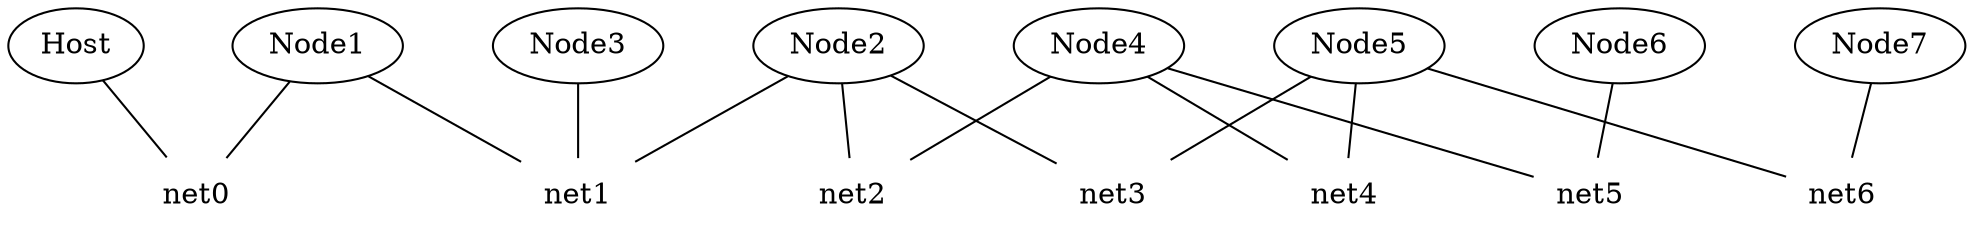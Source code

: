 # This file is part of the Docker-Networks' Lab session support files.
# Copyright (C) 2022-2023 Eric Roy <eric@ericroy.net>
#
# This program is free software: you can redistribute it and/or modify
# it under the terms of the GNU General Public License as published by
# the Free Software Foundation, either version 3 of the License, or
# (at your option) any later version.
#
# This program is distributed in the hope that it will be useful,
# but WITHOUT ANY WARRANTY; without even the implied warranty of
# MERCHANTABILITY or FITNESS FOR A PARTICULAR PURPOSE.  See the
# GNU General Public License for more details.
#
# You should have received a copy of the GNU General Public License
# along with this program.  If not, see <http://www.gnu.org/licenses/>.

# This graph is a representation of the network system in the lasts tasks
# of the lab session. Get a PNG image from it with
# dot -T png network.gv

graph G {
    nodesep=0.6;
    // subgraph {
    //     rank = same; Host;
    //     rank = same; Node4; Node5; 
    // }

# Example of how subnets can be speficied
#   net0 [shape="none" label="net0\nsubnet: 127.0.17.0/24"]
    net0 [shape="none"]
    net1 [shape="none"]
    net2 [shape="none"]
    net3 [shape="none"]
    net4 [shape="none"]
    net5 [shape="none"]
    net6 [shape="none"]

# Example of how interfaces and IPs can be speficied
#   Host -- net0 [label="127.0.17.1\ndev: docker0"]
    Host -- net0

    Node1 -- net0
    Node1 -- net1

    Node2 -- net1
    Node2 -- net2
    Node2 -- net3

    Node3 -- net1

    Node4 -- net2
    Node4 -- net4
    Node4 -- net5

    Node5 -- net3
    Node5 -- net4
    Node5 -- net6

    Node6 -- net5

    Node7 -- net6
}